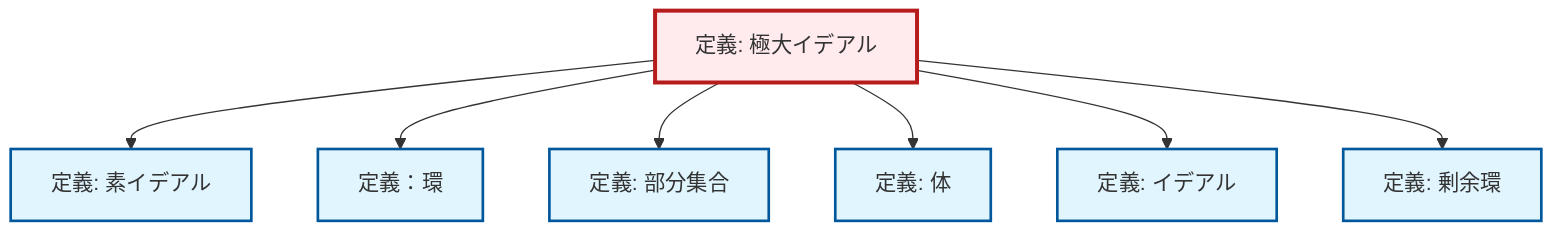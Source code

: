 graph TD
    classDef definition fill:#e1f5fe,stroke:#01579b,stroke-width:2px
    classDef theorem fill:#f3e5f5,stroke:#4a148c,stroke-width:2px
    classDef axiom fill:#fff3e0,stroke:#e65100,stroke-width:2px
    classDef example fill:#e8f5e9,stroke:#1b5e20,stroke-width:2px
    classDef current fill:#ffebee,stroke:#b71c1c,stroke-width:3px
    def-ring["定義：環"]:::definition
    def-field["定義: 体"]:::definition
    def-prime-ideal["定義: 素イデアル"]:::definition
    def-subset["定義: 部分集合"]:::definition
    def-ideal["定義: イデアル"]:::definition
    def-maximal-ideal["定義: 極大イデアル"]:::definition
    def-quotient-ring["定義: 剰余環"]:::definition
    def-maximal-ideal --> def-prime-ideal
    def-maximal-ideal --> def-ring
    def-maximal-ideal --> def-subset
    def-maximal-ideal --> def-field
    def-maximal-ideal --> def-ideal
    def-maximal-ideal --> def-quotient-ring
    class def-maximal-ideal current